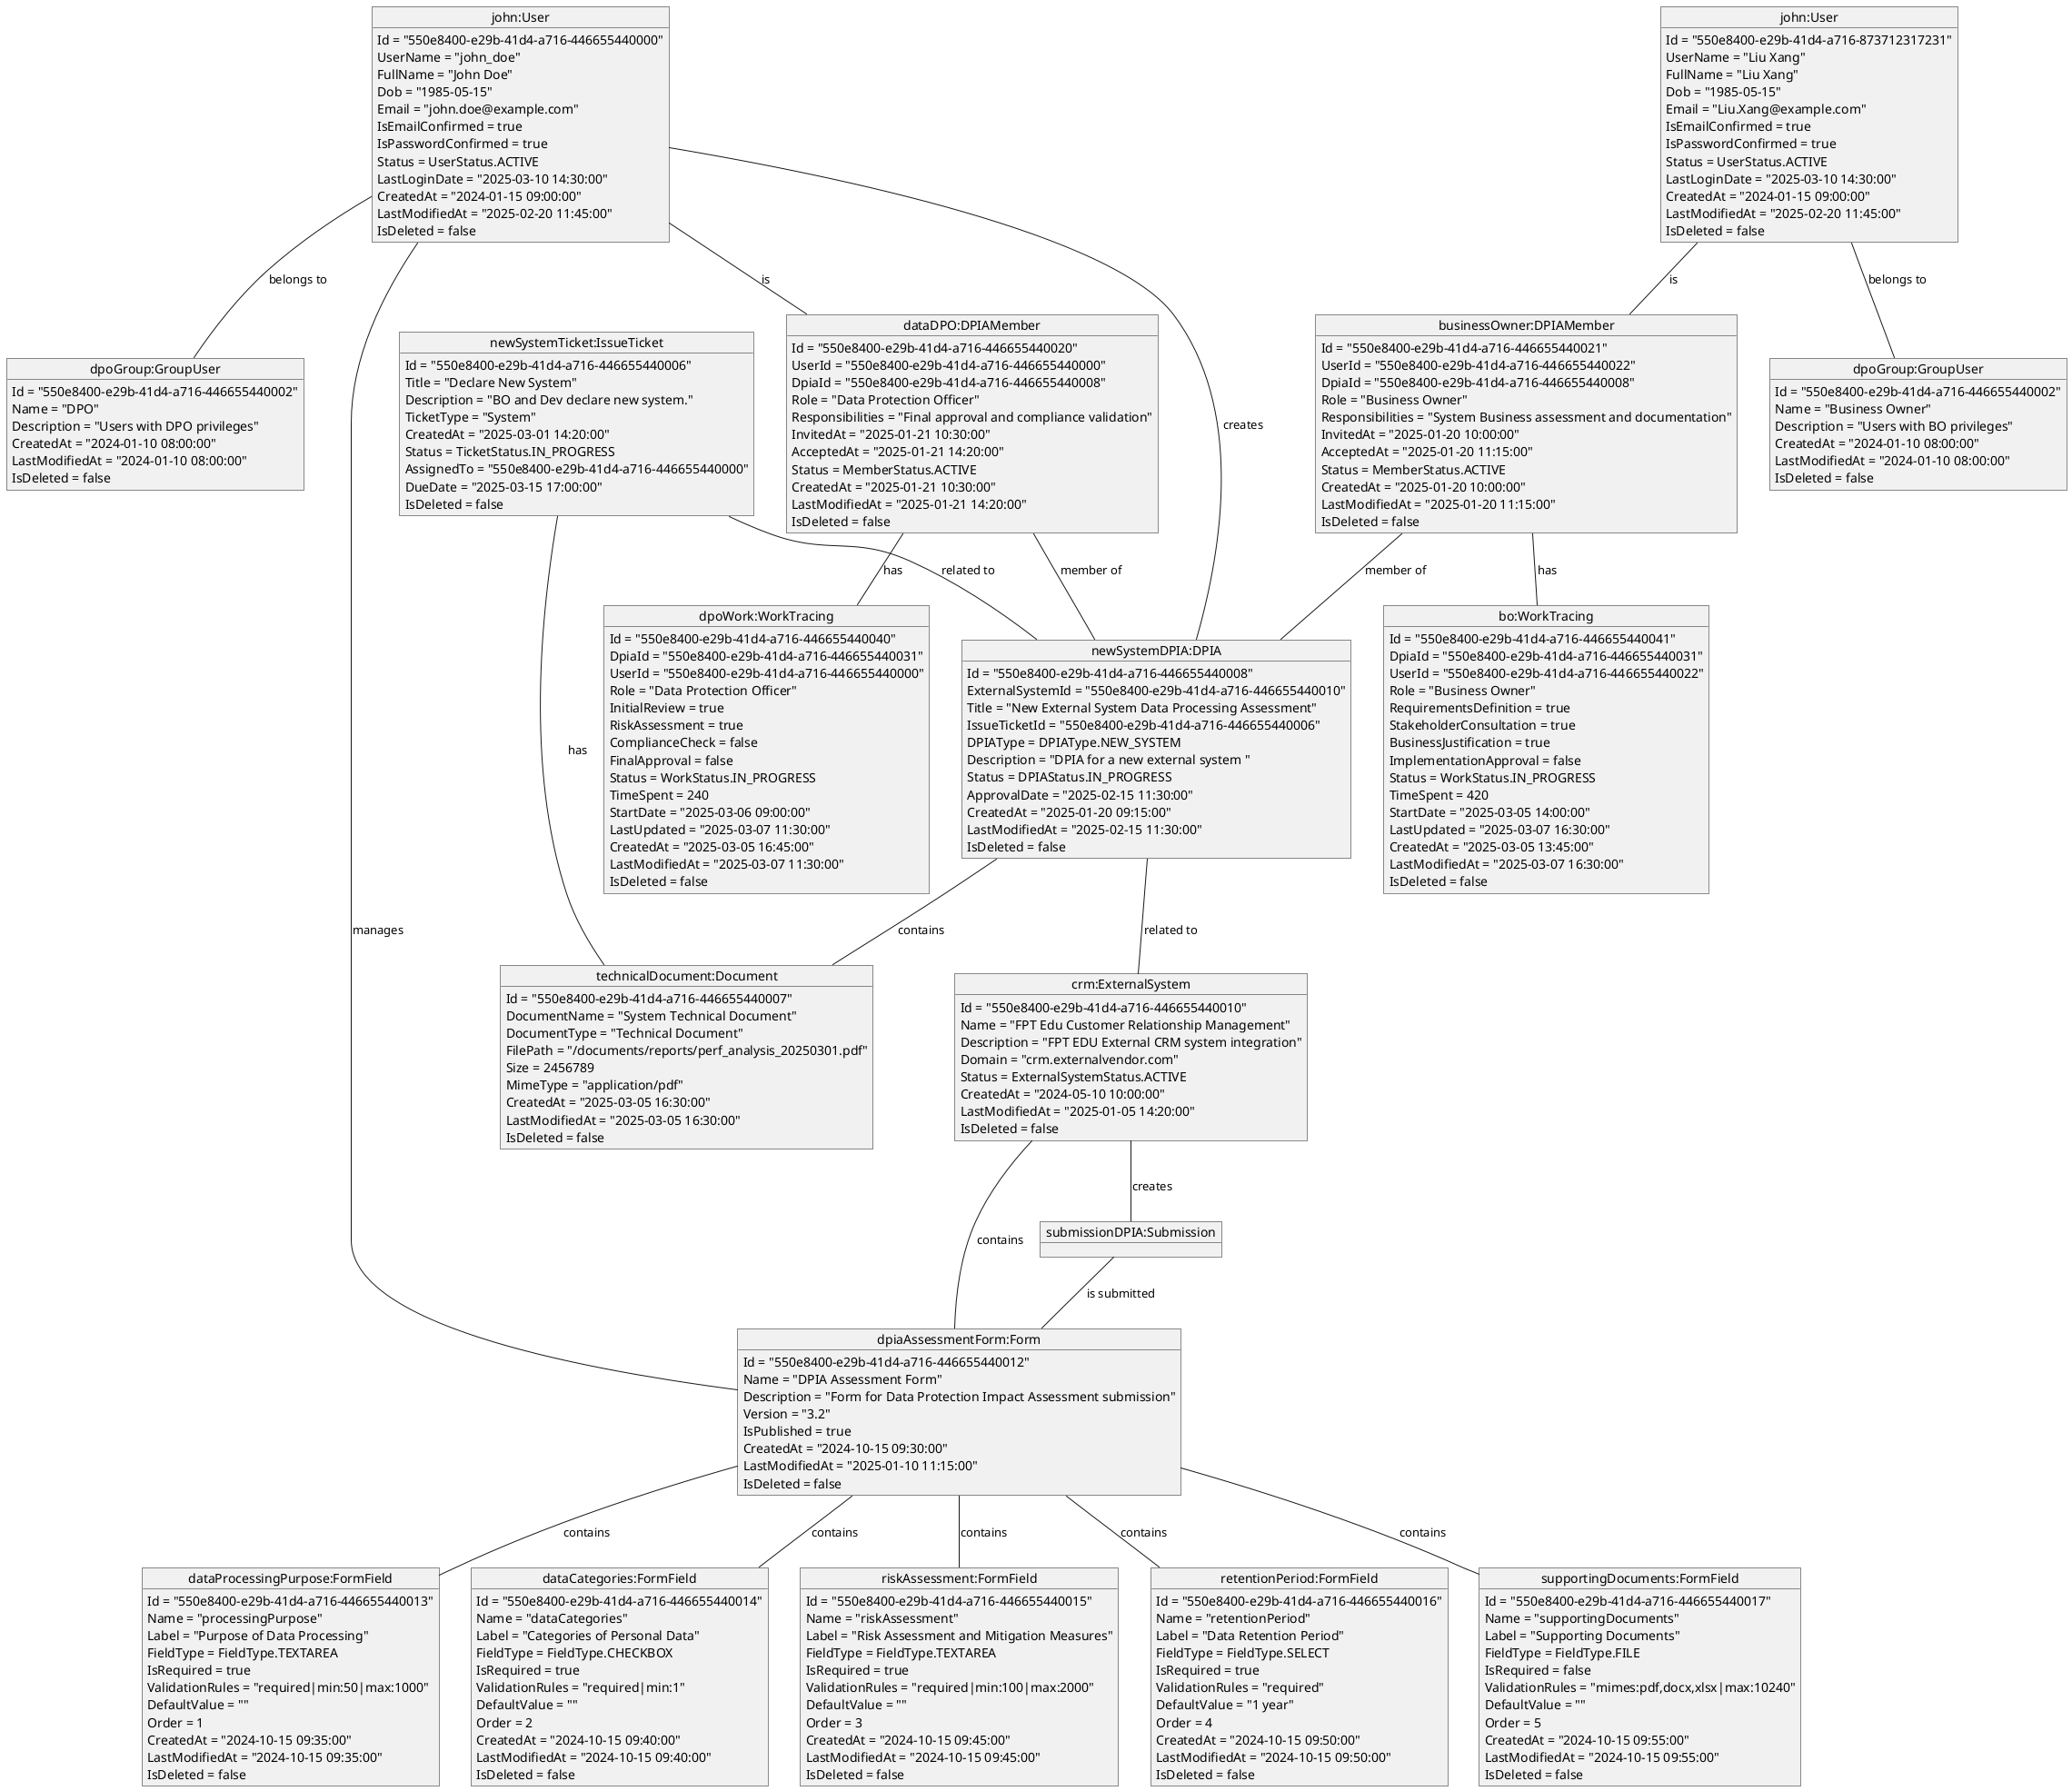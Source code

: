@startuml
' Object instances of the classes from the class diagram

' BaseModel instance is abstract, so no direct instance

' User instances
object "john:User" as user1 {
  Id = "550e8400-e29b-41d4-a716-446655440000"
  UserName = "john_doe"
  FullName = "John Doe"
  Dob = "1985-05-15"
  Email = "john.doe@example.com"
  IsEmailConfirmed = true
  IsPasswordConfirmed = true
  Status = UserStatus.ACTIVE
  LastLoginDate = "2025-03-10 14:30:00"
  CreatedAt = "2024-01-15 09:00:00"
  LastModifiedAt = "2025-02-20 11:45:00"
  IsDeleted = false
}
object "john:User" as user2 {
  Id = "550e8400-e29b-41d4-a716-873712317231"
  UserName = "Liu Xang"
  FullName = "Liu Xang"
  Dob = "1985-05-15"
  Email = "Liu.Xang@example.com"
  IsEmailConfirmed = true
  IsPasswordConfirmed = true
  Status = UserStatus.ACTIVE
  LastLoginDate = "2025-03-10 14:30:00"
  CreatedAt = "2024-01-15 09:00:00"
  LastModifiedAt = "2025-02-20 11:45:00"
  IsDeleted = false
}
' GroupUser instance
object "dpoGroup:GroupUser" as group1 {
  Id = "550e8400-e29b-41d4-a716-446655440002"
  Name = "DPO"
  Description = "Users with DPO privileges"
  CreatedAt = "2024-01-10 08:00:00"
  LastModifiedAt = "2024-01-10 08:00:00"
  IsDeleted = false
}
' GroupUser instance
object "dpoGroup:GroupUser" as group2 {
  Id = "550e8400-e29b-41d4-a716-446655440002"
  Name = "Business Owner"
  Description = "Users with BO privileges"
  CreatedAt = "2024-01-10 08:00:00"
  LastModifiedAt = "2024-01-10 08:00:00"
  IsDeleted = false
}




' IssueTicket instance
object "newSystemTicket:IssueTicket" as ticket1 {
  Id = "550e8400-e29b-41d4-a716-446655440006"
  Title = "Declare New System"
  Description = "BO and Dev declare new system."
  TicketType = "System"
  CreatedAt = "2025-03-01 14:20:00"
  Status = TicketStatus.IN_PROGRESS
  AssignedTo = "550e8400-e29b-41d4-a716-446655440000"
  DueDate = "2025-03-15 17:00:00"
  IsDeleted = false
}

' Document instance
object "technicalDocument:Document" as doc1 {
  Id = "550e8400-e29b-41d4-a716-446655440007"
  DocumentName = "System Technical Document"
  DocumentType = "Technical Document"
  FilePath = "/documents/reports/perf_analysis_20250301.pdf"
  Size = 2456789
  MimeType = "application/pdf"
  CreatedAt = "2025-03-05 16:30:00"
  LastModifiedAt = "2025-03-05 16:30:00"
  IsDeleted = false
}

' DPIA instance
object "newSystemDPIA:DPIA" as dpia1 {
  Id = "550e8400-e29b-41d4-a716-446655440008"
  ExternalSystemId = "550e8400-e29b-41d4-a716-446655440010"
  Title = "New External System Data Processing Assessment"
  IssueTicketId = "550e8400-e29b-41d4-a716-446655440006"
  DPIAType = DPIAType.NEW_SYSTEM
  Description = "DPIA for a new external system "
  Status = DPIAStatus.IN_PROGRESS
  ApprovalDate = "2025-02-15 11:30:00"
  CreatedAt = "2025-01-20 09:15:00"
  LastModifiedAt = "2025-02-15 11:30:00"
  IsDeleted = false
}

' ExternalSystem instance
object "crm:ExternalSystem" as system1 {
  Id = "550e8400-e29b-41d4-a716-446655440010"
  Name = "FPT Edu Customer Relationship Management"
  Description = "FPT EDU External CRM system integration"
  Domain = "crm.externalvendor.com"
  Status = ExternalSystemStatus.ACTIVE
  CreatedAt = "2024-05-10 10:00:00"
  LastModifiedAt = "2025-01-05 14:20:00"
  IsDeleted = false
}


' Form instance - changed to DPIA Form
object "dpiaAssessmentForm:Form" as form1 {
  Id = "550e8400-e29b-41d4-a716-446655440012"
  Name = "DPIA Assessment Form"
  Description = "Form for Data Protection Impact Assessment submission"
  Version = "3.2"
  IsPublished = true
  CreatedAt = "2024-10-15 09:30:00"
  LastModifiedAt = "2025-01-10 11:15:00"
  IsDeleted = false
}

' FormField instances - updated for DPIA form
object "dataProcessingPurpose:FormField" as field1 {
  Id = "550e8400-e29b-41d4-a716-446655440013"
  Name = "processingPurpose"
  Label = "Purpose of Data Processing"
  FieldType = FieldType.TEXTAREA
  IsRequired = true
  ValidationRules = "required|min:50|max:1000"
  DefaultValue = ""
  Order = 1
  CreatedAt = "2024-10-15 09:35:00"
  LastModifiedAt = "2024-10-15 09:35:00"
  IsDeleted = false
}

object "dataCategories:FormField" as field2 {
  Id = "550e8400-e29b-41d4-a716-446655440014"
  Name = "dataCategories"
  Label = "Categories of Personal Data"
  FieldType = FieldType.CHECKBOX
  IsRequired = true
  ValidationRules = "required|min:1"
  DefaultValue = ""
  Order = 2
  CreatedAt = "2024-10-15 09:40:00"
  LastModifiedAt = "2024-10-15 09:40:00"
  IsDeleted = false
}

object "riskAssessment:FormField" as field3 {
  Id = "550e8400-e29b-41d4-a716-446655440015"
  Name = "riskAssessment"
  Label = "Risk Assessment and Mitigation Measures"
  FieldType = FieldType.TEXTAREA
  IsRequired = true
  ValidationRules = "required|min:100|max:2000"
  DefaultValue = ""
  Order = 3
  CreatedAt = "2024-10-15 09:45:00"
  LastModifiedAt = "2024-10-15 09:45:00"
  IsDeleted = false
}

object "retentionPeriod:FormField" as field4 {
  Id = "550e8400-e29b-41d4-a716-446655440016"
  Name = "retentionPeriod"
  Label = "Data Retention Period"
  FieldType = FieldType.SELECT
  IsRequired = true
  ValidationRules = "required"
  DefaultValue = "1 year"
  Order = 4
  CreatedAt = "2024-10-15 09:50:00"
  LastModifiedAt = "2024-10-15 09:50:00"
  IsDeleted = false
}

object "supportingDocuments:FormField" as field5 {
  Id = "550e8400-e29b-41d4-a716-446655440017"
  Name = "supportingDocuments"
  Label = "Supporting Documents"
  FieldType = FieldType.FILE
  IsRequired = false
  ValidationRules = "mimes:pdf,docx,xlsx|max:10240"
  DefaultValue = ""
  Order = 5
  CreatedAt = "2024-10-15 09:55:00"
  LastModifiedAt = "2024-10-15 09:55:00"
  IsDeleted = false
}
' DPIAMember instance
object "dataDPO:DPIAMember" as dpiaMember1 {
  Id = "550e8400-e29b-41d4-a716-446655440020"
  UserId = "550e8400-e29b-41d4-a716-446655440000"
  DpiaId = "550e8400-e29b-41d4-a716-446655440008"
  Role = "Data Protection Officer"
  Responsibilities = "Final approval and compliance validation"
  InvitedAt = "2025-01-21 10:30:00"
  AcceptedAt = "2025-01-21 14:20:00"
  Status = MemberStatus.ACTIVE
  CreatedAt = "2025-01-21 10:30:00"
  LastModifiedAt = "2025-01-21 14:20:00"
  IsDeleted = false
}

object "businessOwner:DPIAMember" as dpiaMember2 {
  Id = "550e8400-e29b-41d4-a716-446655440021"
  UserId = "550e8400-e29b-41d4-a716-446655440022" 
  DpiaId = "550e8400-e29b-41d4-a716-446655440008"
  Role = "Business Owner"
  Responsibilities = "System Business assessment and documentation"
  InvitedAt = "2025-01-20 10:00:00"
  AcceptedAt = "2025-01-20 11:15:00"
  Status = MemberStatus.ACTIVE
  CreatedAt = "2025-01-20 10:00:00"
  LastModifiedAt = "2025-01-20 11:15:00"
  IsDeleted = false
}
object "dpoWork:WorkTracing" as work1 {
  Id = "550e8400-e29b-41d4-a716-446655440040"
  DpiaId = "550e8400-e29b-41d4-a716-446655440031"
  UserId = "550e8400-e29b-41d4-a716-446655440000"
  Role = "Data Protection Officer"
  InitialReview = true
  RiskAssessment = true
  ComplianceCheck = false
  FinalApproval = false
  Status = WorkStatus.IN_PROGRESS
  TimeSpent = 240
  StartDate = "2025-03-06 09:00:00"
  LastUpdated = "2025-03-07 11:30:00"
  CreatedAt = "2025-03-05 16:45:00"
  LastModifiedAt = "2025-03-07 11:30:00"
  IsDeleted = false
}

object "bo:WorkTracing" as work2 {
  Id = "550e8400-e29b-41d4-a716-446655440041"
  DpiaId = "550e8400-e29b-41d4-a716-446655440031"
  UserId = "550e8400-e29b-41d4-a716-446655440022"
  Role = "Business Owner"
  RequirementsDefinition = true
  StakeholderConsultation = true
  BusinessJustification = true
  ImplementationApproval = false
  Status = WorkStatus.IN_PROGRESS
  TimeSpent = 420
  StartDate = "2025-03-05 14:00:00"
  LastUpdated = "2025-03-07 16:30:00"
  CreatedAt = "2025-03-05 13:45:00"
  LastModifiedAt = "2025-03-07 16:30:00"
  IsDeleted = false
}

object "submissionDPIA:Submission" as submission1 {

}

' Relationships between object instances
user1 -- group1 : belongs to
user2 -- group2 : belongs to
ticket1 -- doc1 : has
user1 -- dpia1 : creates
dpia1 -- system1 : related to
dpia1 -- doc1 : contains
system1 -- form1 : contains
user1 -- form1 : manages
form1 -- field1 : contains
form1 -- field2 : contains
form1 -- field3 : contains
form1 -- field4 : contains
form1 -- field5 : contains
ticket1 -- dpia1 : related to
submission1 -- form1 : is submitted
system1 -- submission1 : creates
user1 -- dpiaMember1 : is
user2 -- dpiaMember2 : is
dpiaMember1 -- dpia1 : member of
dpiaMember2 -- dpia1 : member of
dpiaMember1 -- work1 : has
dpiaMember2 -- work2 : has
@enduml